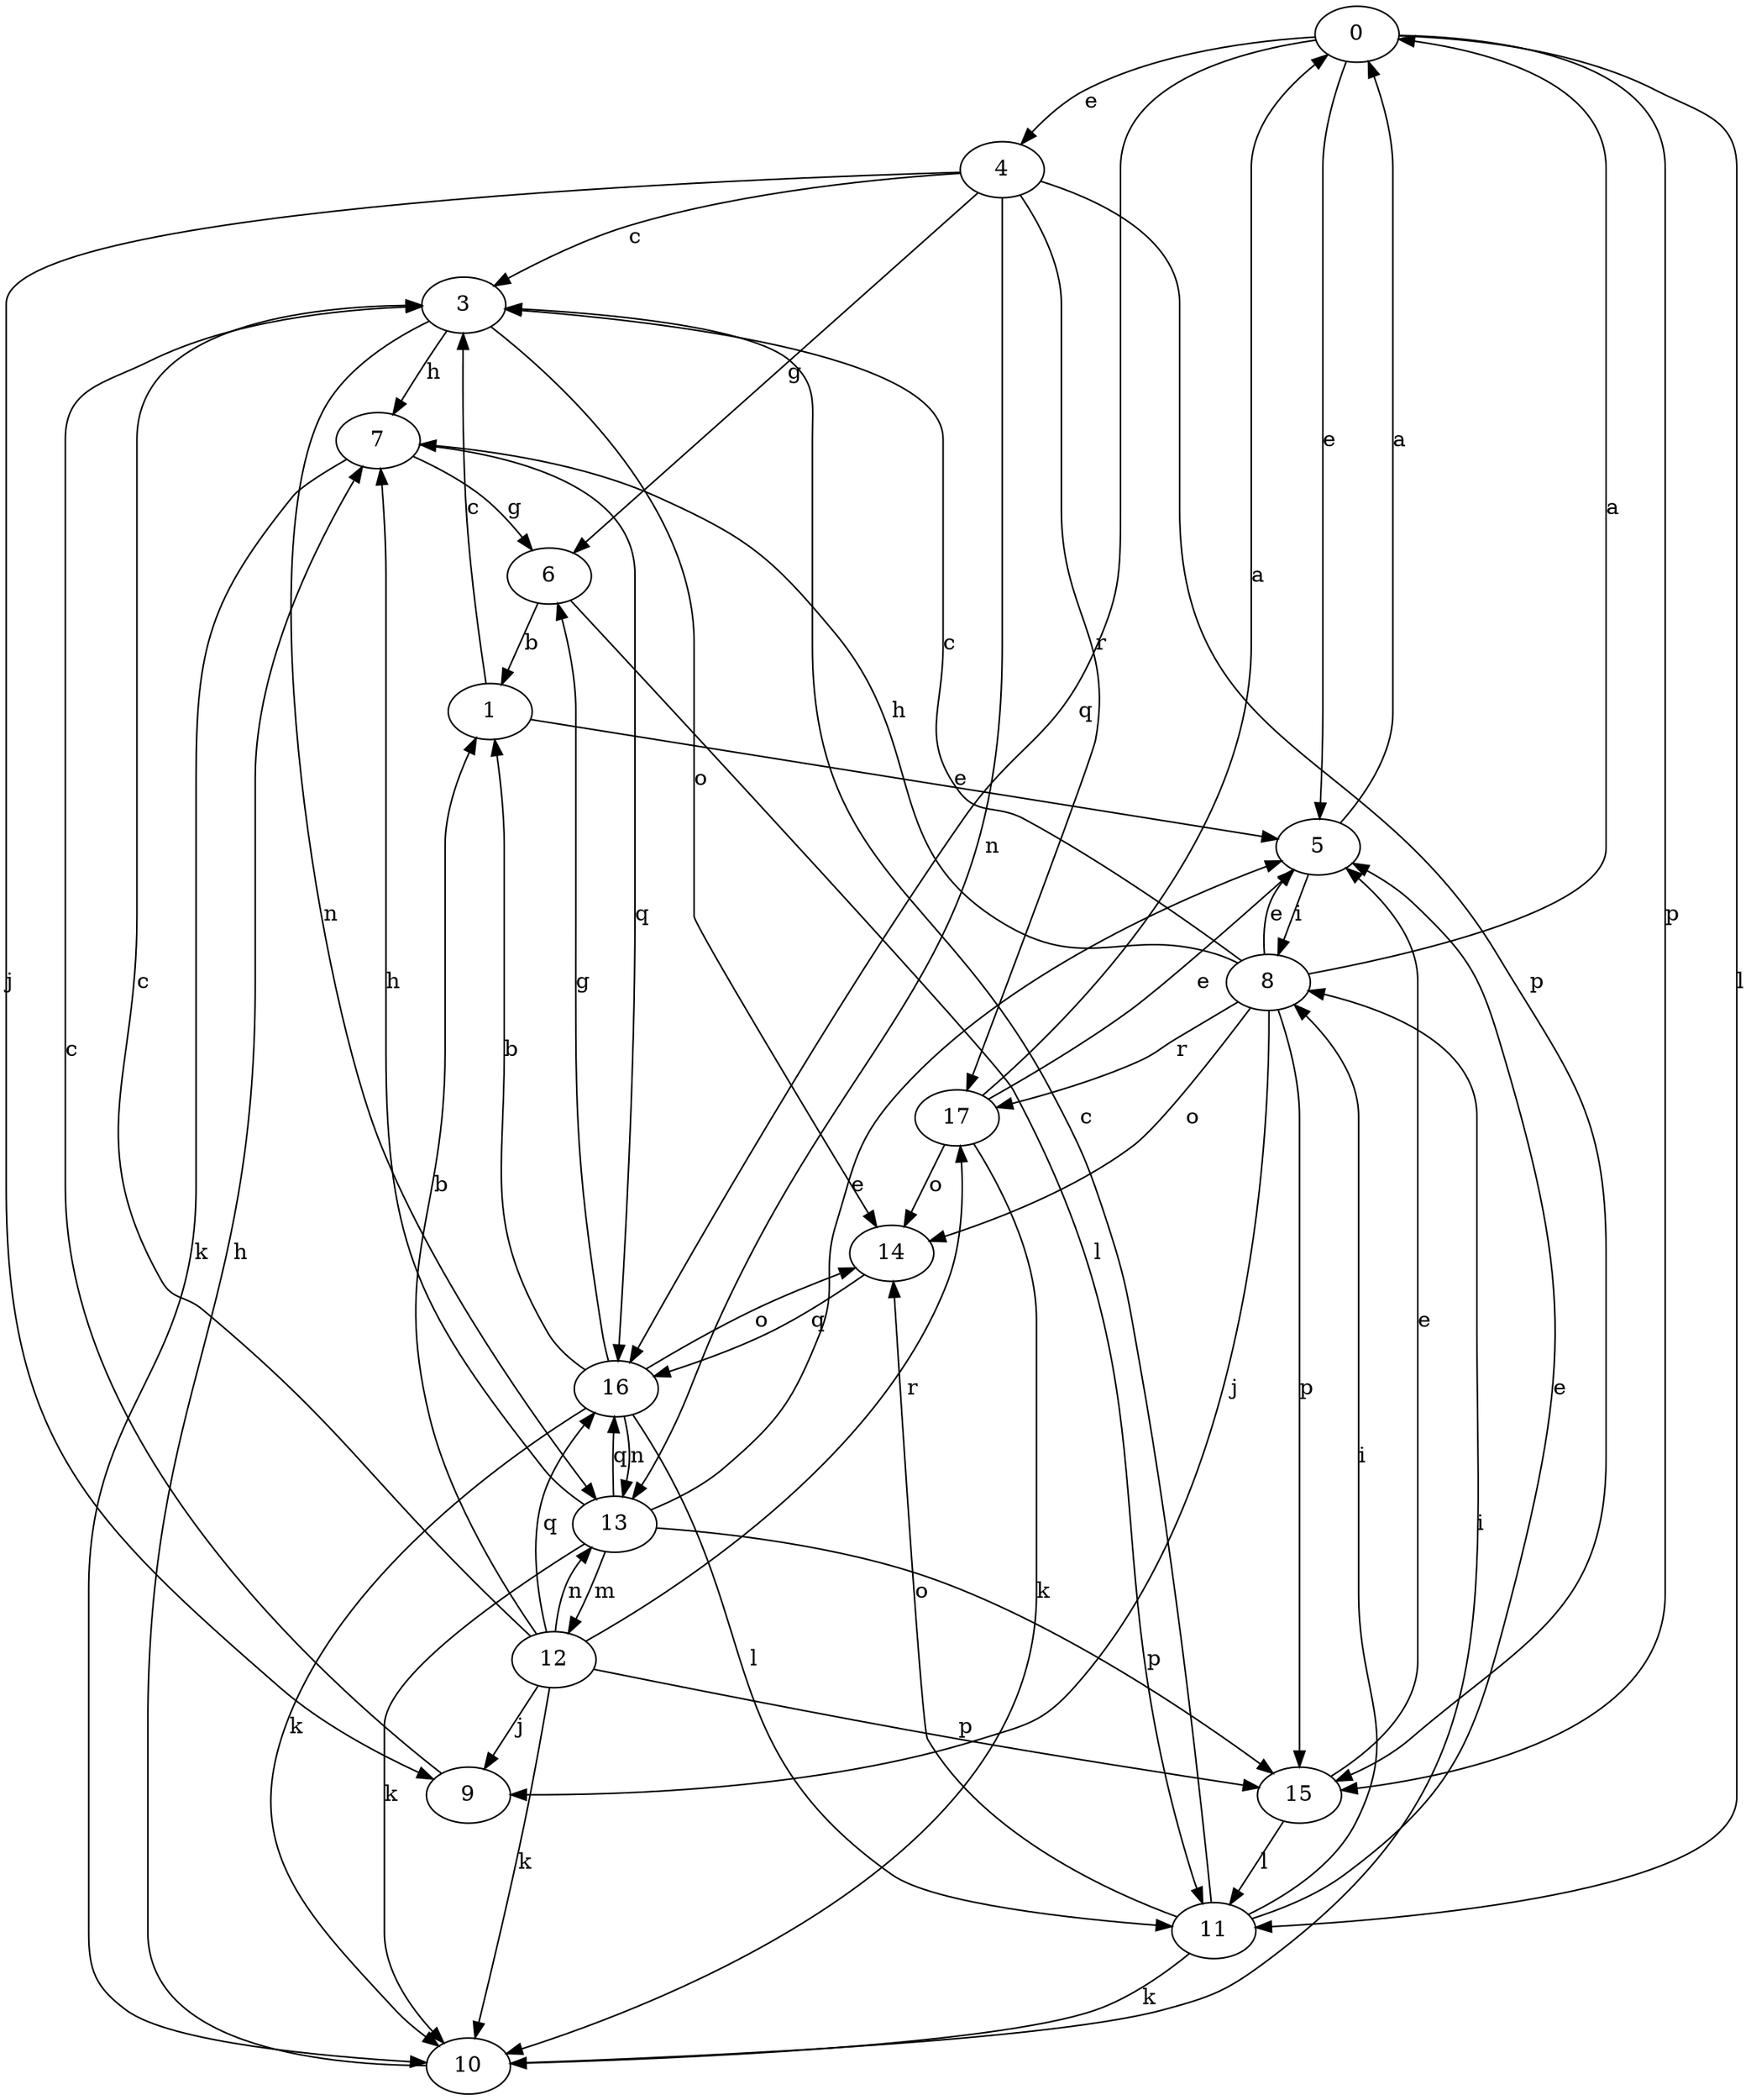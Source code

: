 strict digraph  {
0;
1;
3;
4;
5;
6;
7;
8;
9;
10;
11;
12;
13;
14;
15;
16;
17;
0 -> 4  [label=e];
0 -> 5  [label=e];
0 -> 11  [label=l];
0 -> 15  [label=p];
0 -> 16  [label=q];
1 -> 3  [label=c];
1 -> 5  [label=e];
3 -> 7  [label=h];
3 -> 13  [label=n];
3 -> 14  [label=o];
4 -> 3  [label=c];
4 -> 6  [label=g];
4 -> 9  [label=j];
4 -> 13  [label=n];
4 -> 15  [label=p];
4 -> 17  [label=r];
5 -> 0  [label=a];
5 -> 8  [label=i];
6 -> 1  [label=b];
6 -> 11  [label=l];
7 -> 6  [label=g];
7 -> 10  [label=k];
7 -> 16  [label=q];
8 -> 0  [label=a];
8 -> 3  [label=c];
8 -> 5  [label=e];
8 -> 7  [label=h];
8 -> 9  [label=j];
8 -> 14  [label=o];
8 -> 15  [label=p];
8 -> 17  [label=r];
9 -> 3  [label=c];
10 -> 7  [label=h];
10 -> 8  [label=i];
11 -> 3  [label=c];
11 -> 5  [label=e];
11 -> 8  [label=i];
11 -> 10  [label=k];
11 -> 14  [label=o];
12 -> 1  [label=b];
12 -> 3  [label=c];
12 -> 9  [label=j];
12 -> 10  [label=k];
12 -> 13  [label=n];
12 -> 15  [label=p];
12 -> 16  [label=q];
12 -> 17  [label=r];
13 -> 5  [label=e];
13 -> 7  [label=h];
13 -> 10  [label=k];
13 -> 12  [label=m];
13 -> 15  [label=p];
13 -> 16  [label=q];
14 -> 16  [label=q];
15 -> 5  [label=e];
15 -> 11  [label=l];
16 -> 1  [label=b];
16 -> 6  [label=g];
16 -> 10  [label=k];
16 -> 11  [label=l];
16 -> 13  [label=n];
16 -> 14  [label=o];
17 -> 0  [label=a];
17 -> 5  [label=e];
17 -> 10  [label=k];
17 -> 14  [label=o];
}
